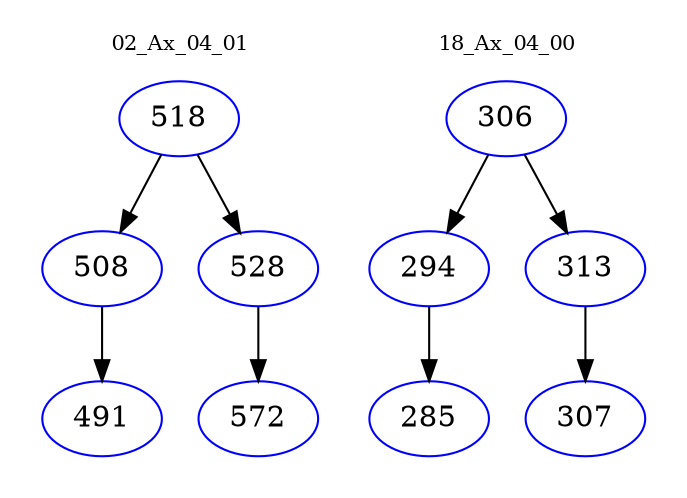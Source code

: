 digraph{
subgraph cluster_0 {
color = white
label = "02_Ax_04_01";
fontsize=10;
T0_518 [label="518", color="blue"]
T0_518 -> T0_508 [color="black"]
T0_508 [label="508", color="blue"]
T0_508 -> T0_491 [color="black"]
T0_491 [label="491", color="blue"]
T0_518 -> T0_528 [color="black"]
T0_528 [label="528", color="blue"]
T0_528 -> T0_572 [color="black"]
T0_572 [label="572", color="blue"]
}
subgraph cluster_1 {
color = white
label = "18_Ax_04_00";
fontsize=10;
T1_306 [label="306", color="blue"]
T1_306 -> T1_294 [color="black"]
T1_294 [label="294", color="blue"]
T1_294 -> T1_285 [color="black"]
T1_285 [label="285", color="blue"]
T1_306 -> T1_313 [color="black"]
T1_313 [label="313", color="blue"]
T1_313 -> T1_307 [color="black"]
T1_307 [label="307", color="blue"]
}
}
